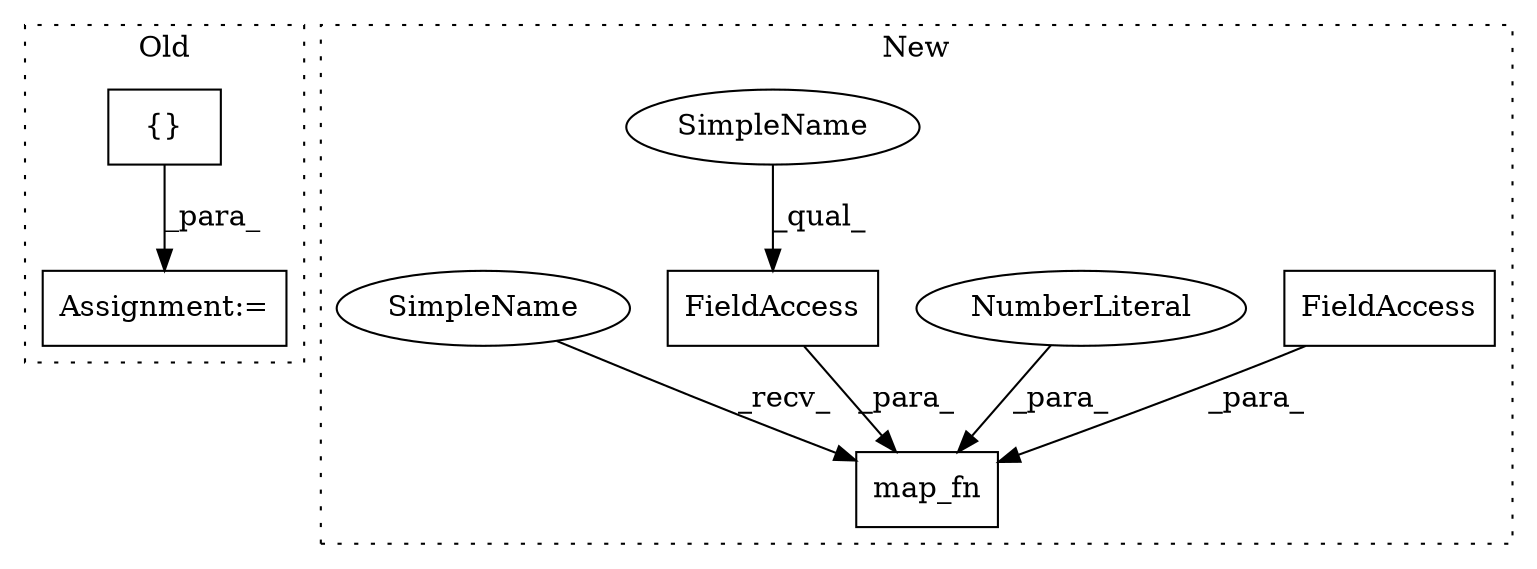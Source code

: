 digraph G {
subgraph cluster0 {
1 [label="{}" a="4" s="4056" l="2" shape="box"];
3 [label="Assignment:=" a="7" s="4089" l="1" shape="box"];
label = "Old";
style="dotted";
}
subgraph cluster1 {
2 [label="map_fn" a="32" s="4686,4754" l="7,1" shape="box"];
4 [label="FieldAccess" a="22" s="4693" l="6" shape="box"];
5 [label="FieldAccess" a="22" s="4729" l="16" shape="box"];
6 [label="NumberLiteral" a="34" s="4746" l="2" shape="ellipse"];
7 [label="SimpleName" a="42" s="4729" l="10" shape="ellipse"];
8 [label="SimpleName" a="42" s="4675" l="10" shape="ellipse"];
label = "New";
style="dotted";
}
1 -> 3 [label="_para_"];
4 -> 2 [label="_para_"];
5 -> 2 [label="_para_"];
6 -> 2 [label="_para_"];
7 -> 5 [label="_qual_"];
8 -> 2 [label="_recv_"];
}